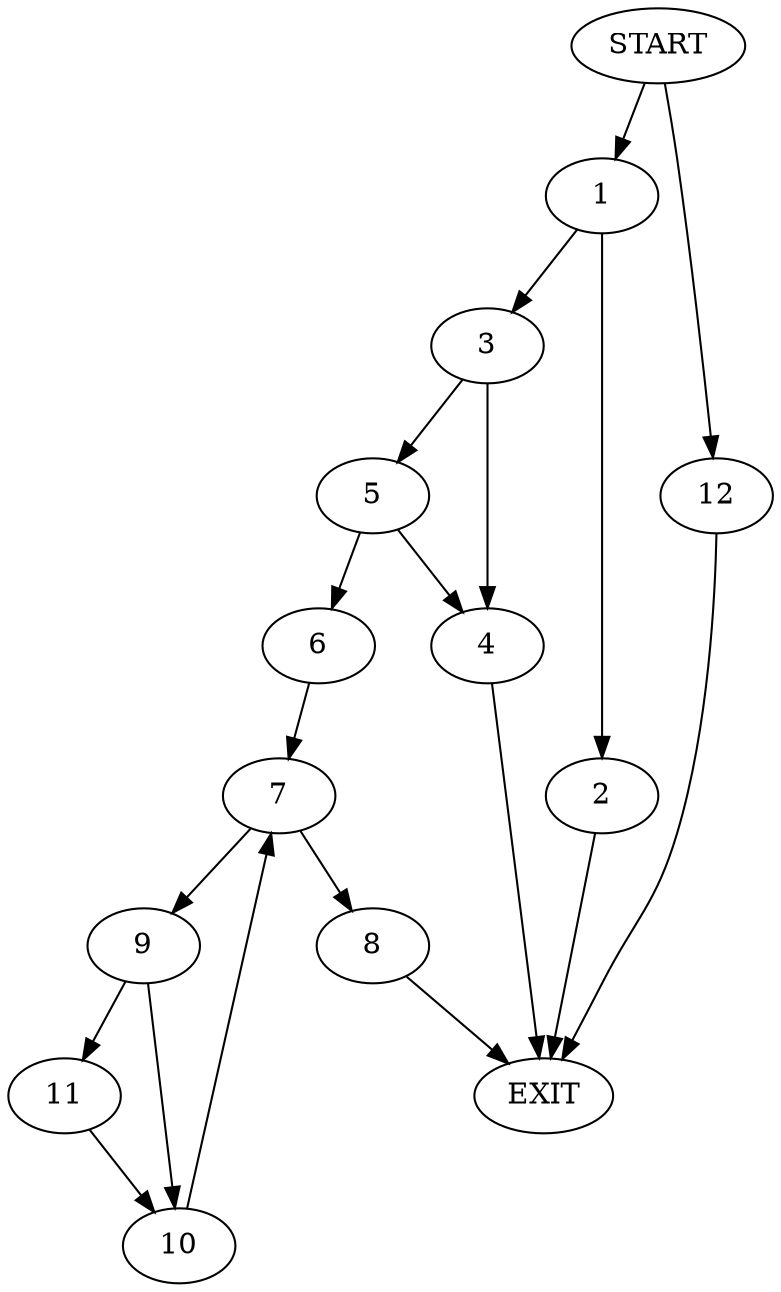 digraph {
0 [label="START"]
13 [label="EXIT"]
0 -> 1
1 -> 2
1 -> 3
3 -> 4
3 -> 5
2 -> 13
4 -> 13
5 -> 4
5 -> 6
6 -> 7
7 -> 8
7 -> 9
9 -> 10
9 -> 11
8 -> 13
10 -> 7
11 -> 10
0 -> 12
12 -> 13
}
